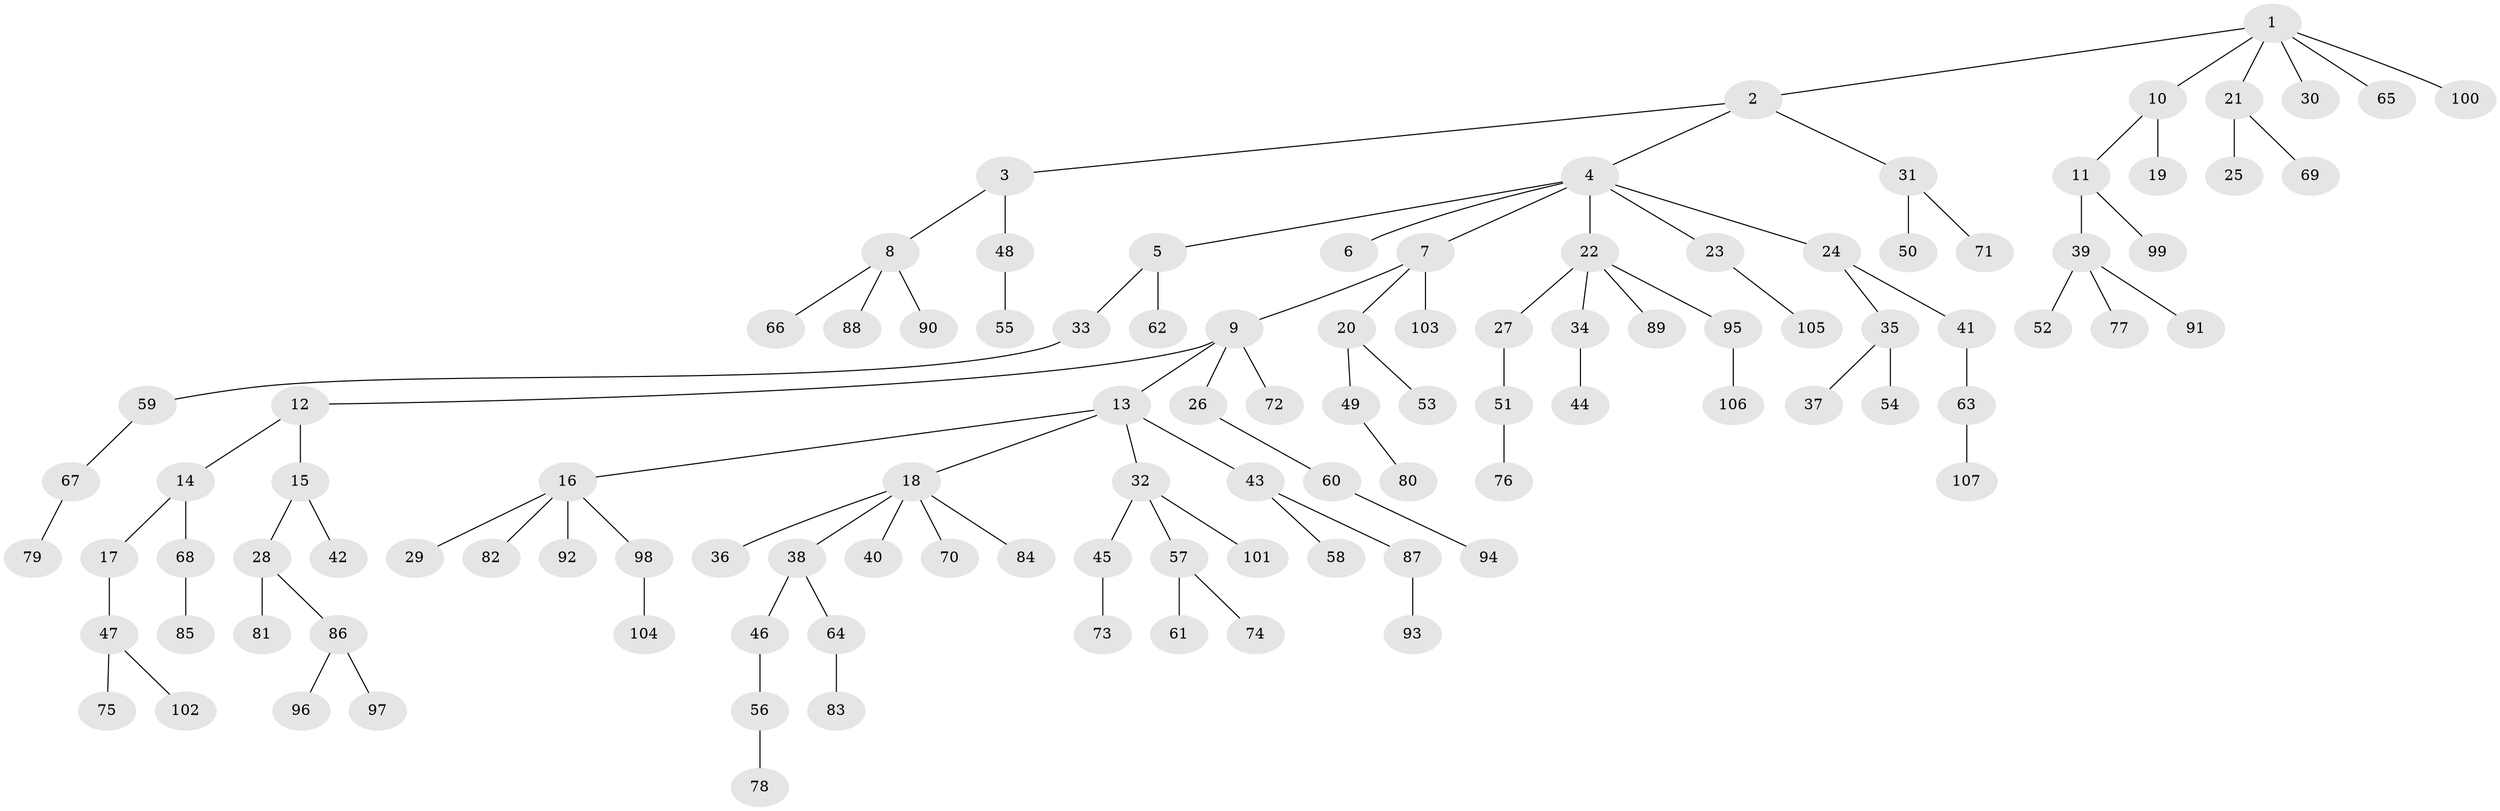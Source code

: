 // Generated by graph-tools (version 1.1) at 2025/50/03/09/25 03:50:26]
// undirected, 107 vertices, 106 edges
graph export_dot {
graph [start="1"]
  node [color=gray90,style=filled];
  1;
  2;
  3;
  4;
  5;
  6;
  7;
  8;
  9;
  10;
  11;
  12;
  13;
  14;
  15;
  16;
  17;
  18;
  19;
  20;
  21;
  22;
  23;
  24;
  25;
  26;
  27;
  28;
  29;
  30;
  31;
  32;
  33;
  34;
  35;
  36;
  37;
  38;
  39;
  40;
  41;
  42;
  43;
  44;
  45;
  46;
  47;
  48;
  49;
  50;
  51;
  52;
  53;
  54;
  55;
  56;
  57;
  58;
  59;
  60;
  61;
  62;
  63;
  64;
  65;
  66;
  67;
  68;
  69;
  70;
  71;
  72;
  73;
  74;
  75;
  76;
  77;
  78;
  79;
  80;
  81;
  82;
  83;
  84;
  85;
  86;
  87;
  88;
  89;
  90;
  91;
  92;
  93;
  94;
  95;
  96;
  97;
  98;
  99;
  100;
  101;
  102;
  103;
  104;
  105;
  106;
  107;
  1 -- 2;
  1 -- 10;
  1 -- 21;
  1 -- 30;
  1 -- 65;
  1 -- 100;
  2 -- 3;
  2 -- 4;
  2 -- 31;
  3 -- 8;
  3 -- 48;
  4 -- 5;
  4 -- 6;
  4 -- 7;
  4 -- 22;
  4 -- 23;
  4 -- 24;
  5 -- 33;
  5 -- 62;
  7 -- 9;
  7 -- 20;
  7 -- 103;
  8 -- 66;
  8 -- 88;
  8 -- 90;
  9 -- 12;
  9 -- 13;
  9 -- 26;
  9 -- 72;
  10 -- 11;
  10 -- 19;
  11 -- 39;
  11 -- 99;
  12 -- 14;
  12 -- 15;
  13 -- 16;
  13 -- 18;
  13 -- 32;
  13 -- 43;
  14 -- 17;
  14 -- 68;
  15 -- 28;
  15 -- 42;
  16 -- 29;
  16 -- 82;
  16 -- 92;
  16 -- 98;
  17 -- 47;
  18 -- 36;
  18 -- 38;
  18 -- 40;
  18 -- 70;
  18 -- 84;
  20 -- 49;
  20 -- 53;
  21 -- 25;
  21 -- 69;
  22 -- 27;
  22 -- 34;
  22 -- 89;
  22 -- 95;
  23 -- 105;
  24 -- 35;
  24 -- 41;
  26 -- 60;
  27 -- 51;
  28 -- 81;
  28 -- 86;
  31 -- 50;
  31 -- 71;
  32 -- 45;
  32 -- 57;
  32 -- 101;
  33 -- 59;
  34 -- 44;
  35 -- 37;
  35 -- 54;
  38 -- 46;
  38 -- 64;
  39 -- 52;
  39 -- 77;
  39 -- 91;
  41 -- 63;
  43 -- 58;
  43 -- 87;
  45 -- 73;
  46 -- 56;
  47 -- 75;
  47 -- 102;
  48 -- 55;
  49 -- 80;
  51 -- 76;
  56 -- 78;
  57 -- 61;
  57 -- 74;
  59 -- 67;
  60 -- 94;
  63 -- 107;
  64 -- 83;
  67 -- 79;
  68 -- 85;
  86 -- 96;
  86 -- 97;
  87 -- 93;
  95 -- 106;
  98 -- 104;
}
